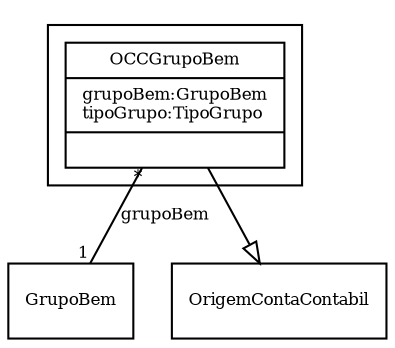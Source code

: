 digraph G{
fontname = "Times-Roman"
fontsize = 8

node [
        fontname = "Times-Roman"
        fontsize = 8
        shape = "record"
]

edge [
        fontname = "Times-Roman"
        fontsize = 8
]

subgraph clusterOCC__GRUPO_PATRIMONIAL__CONTABIL
{
OCCGrupoBem [label = "{OCCGrupoBem|grupoBem:GrupoBem\ltipoGrupo:TipoGrupo\l|\l}"]
}
edge [arrowhead = "none" headlabel = "1" taillabel = "*"] OCCGrupoBem -> GrupoBem [label = "grupoBem"]
edge [ arrowhead = "empty" headlabel = "" taillabel = ""] OCCGrupoBem -> OrigemContaContabil
}
